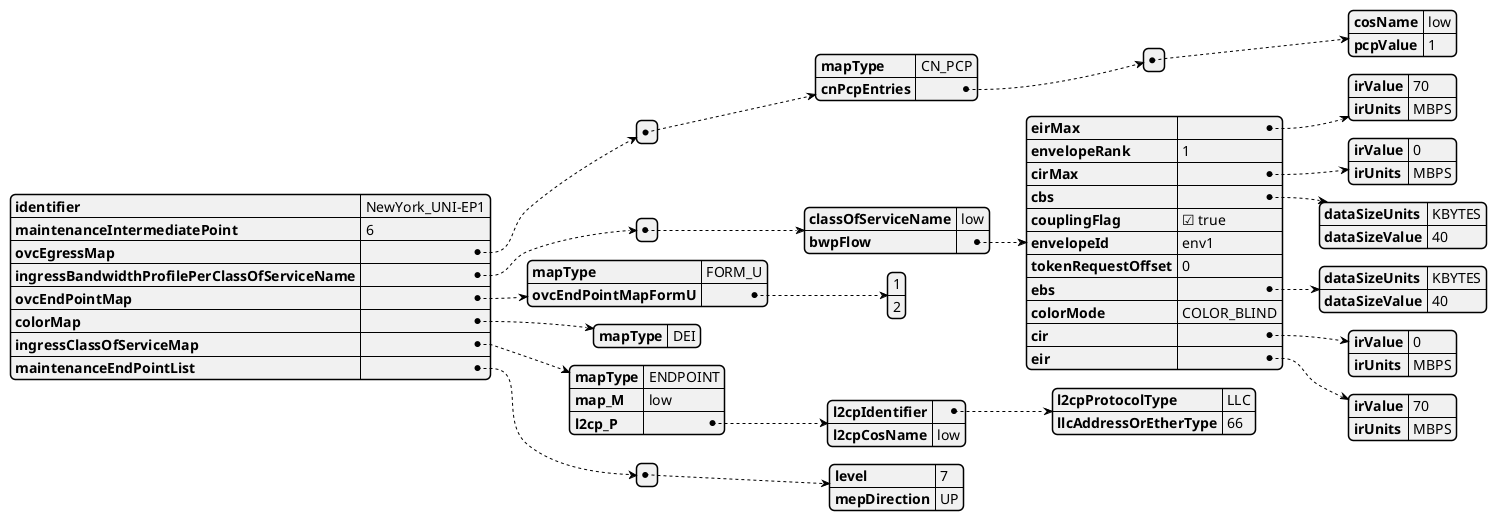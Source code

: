 @startjson
{
  "identifier": "NewYork_UNI-EP1",
  "maintenanceIntermediatePoint": "6",
  "ovcEgressMap": [
    {
      "mapType": "CN_PCP",
      "cnPcpEntries": [
        {
          "cosName": "low",
          "pcpValue": "1"
        }
      ]
    }
  ],
  "ingressBandwidthProfilePerClassOfServiceName": [
    {
      "classOfServiceName": "low",
      "bwpFlow": {
        "eirMax": {
          "irValue": 70,
          "irUnits": "MBPS"
        },
        "envelopeRank": 1,
        "cirMax": {
          "irValue": 0,
          "irUnits": "MBPS"
        },
        "cbs": {
          "dataSizeUnits": "KBYTES",
          "dataSizeValue": 40
        },
        "couplingFlag": true,
        "envelopeId": "env1",
        "tokenRequestOffset": 0,
        "ebs": {
          "dataSizeUnits": "KBYTES",
          "dataSizeValue": 40
        },
        "colorMode": "COLOR_BLIND",
        "cir": {
          "irValue": 0,
          "irUnits": "MBPS"
        },
        "eir": {
          "irValue": 70,
          "irUnits": "MBPS"
        }
      }
    }
  ],
  "ovcEndPointMap": {
    "mapType": "FORM_U",
    "ovcEndPointMapFormU": [1, 2]
  },
  "colorMap": {
    "mapType": "DEI"
  },
  "ingressClassOfServiceMap": {
    "mapType": "ENDPOINT",
    "map_M": "low",
    "l2cp_P": {
      "l2cpIdentifier": {
        "l2cpProtocolType": "LLC",
        "llcAddressOrEtherType": "66"
      },
      "l2cpCosName": "low"
      }
  },
  "maintenanceEndPointList": [
    {
      "level": 7,
      "mepDirection": "UP"
    }
  ]
}
@endjson